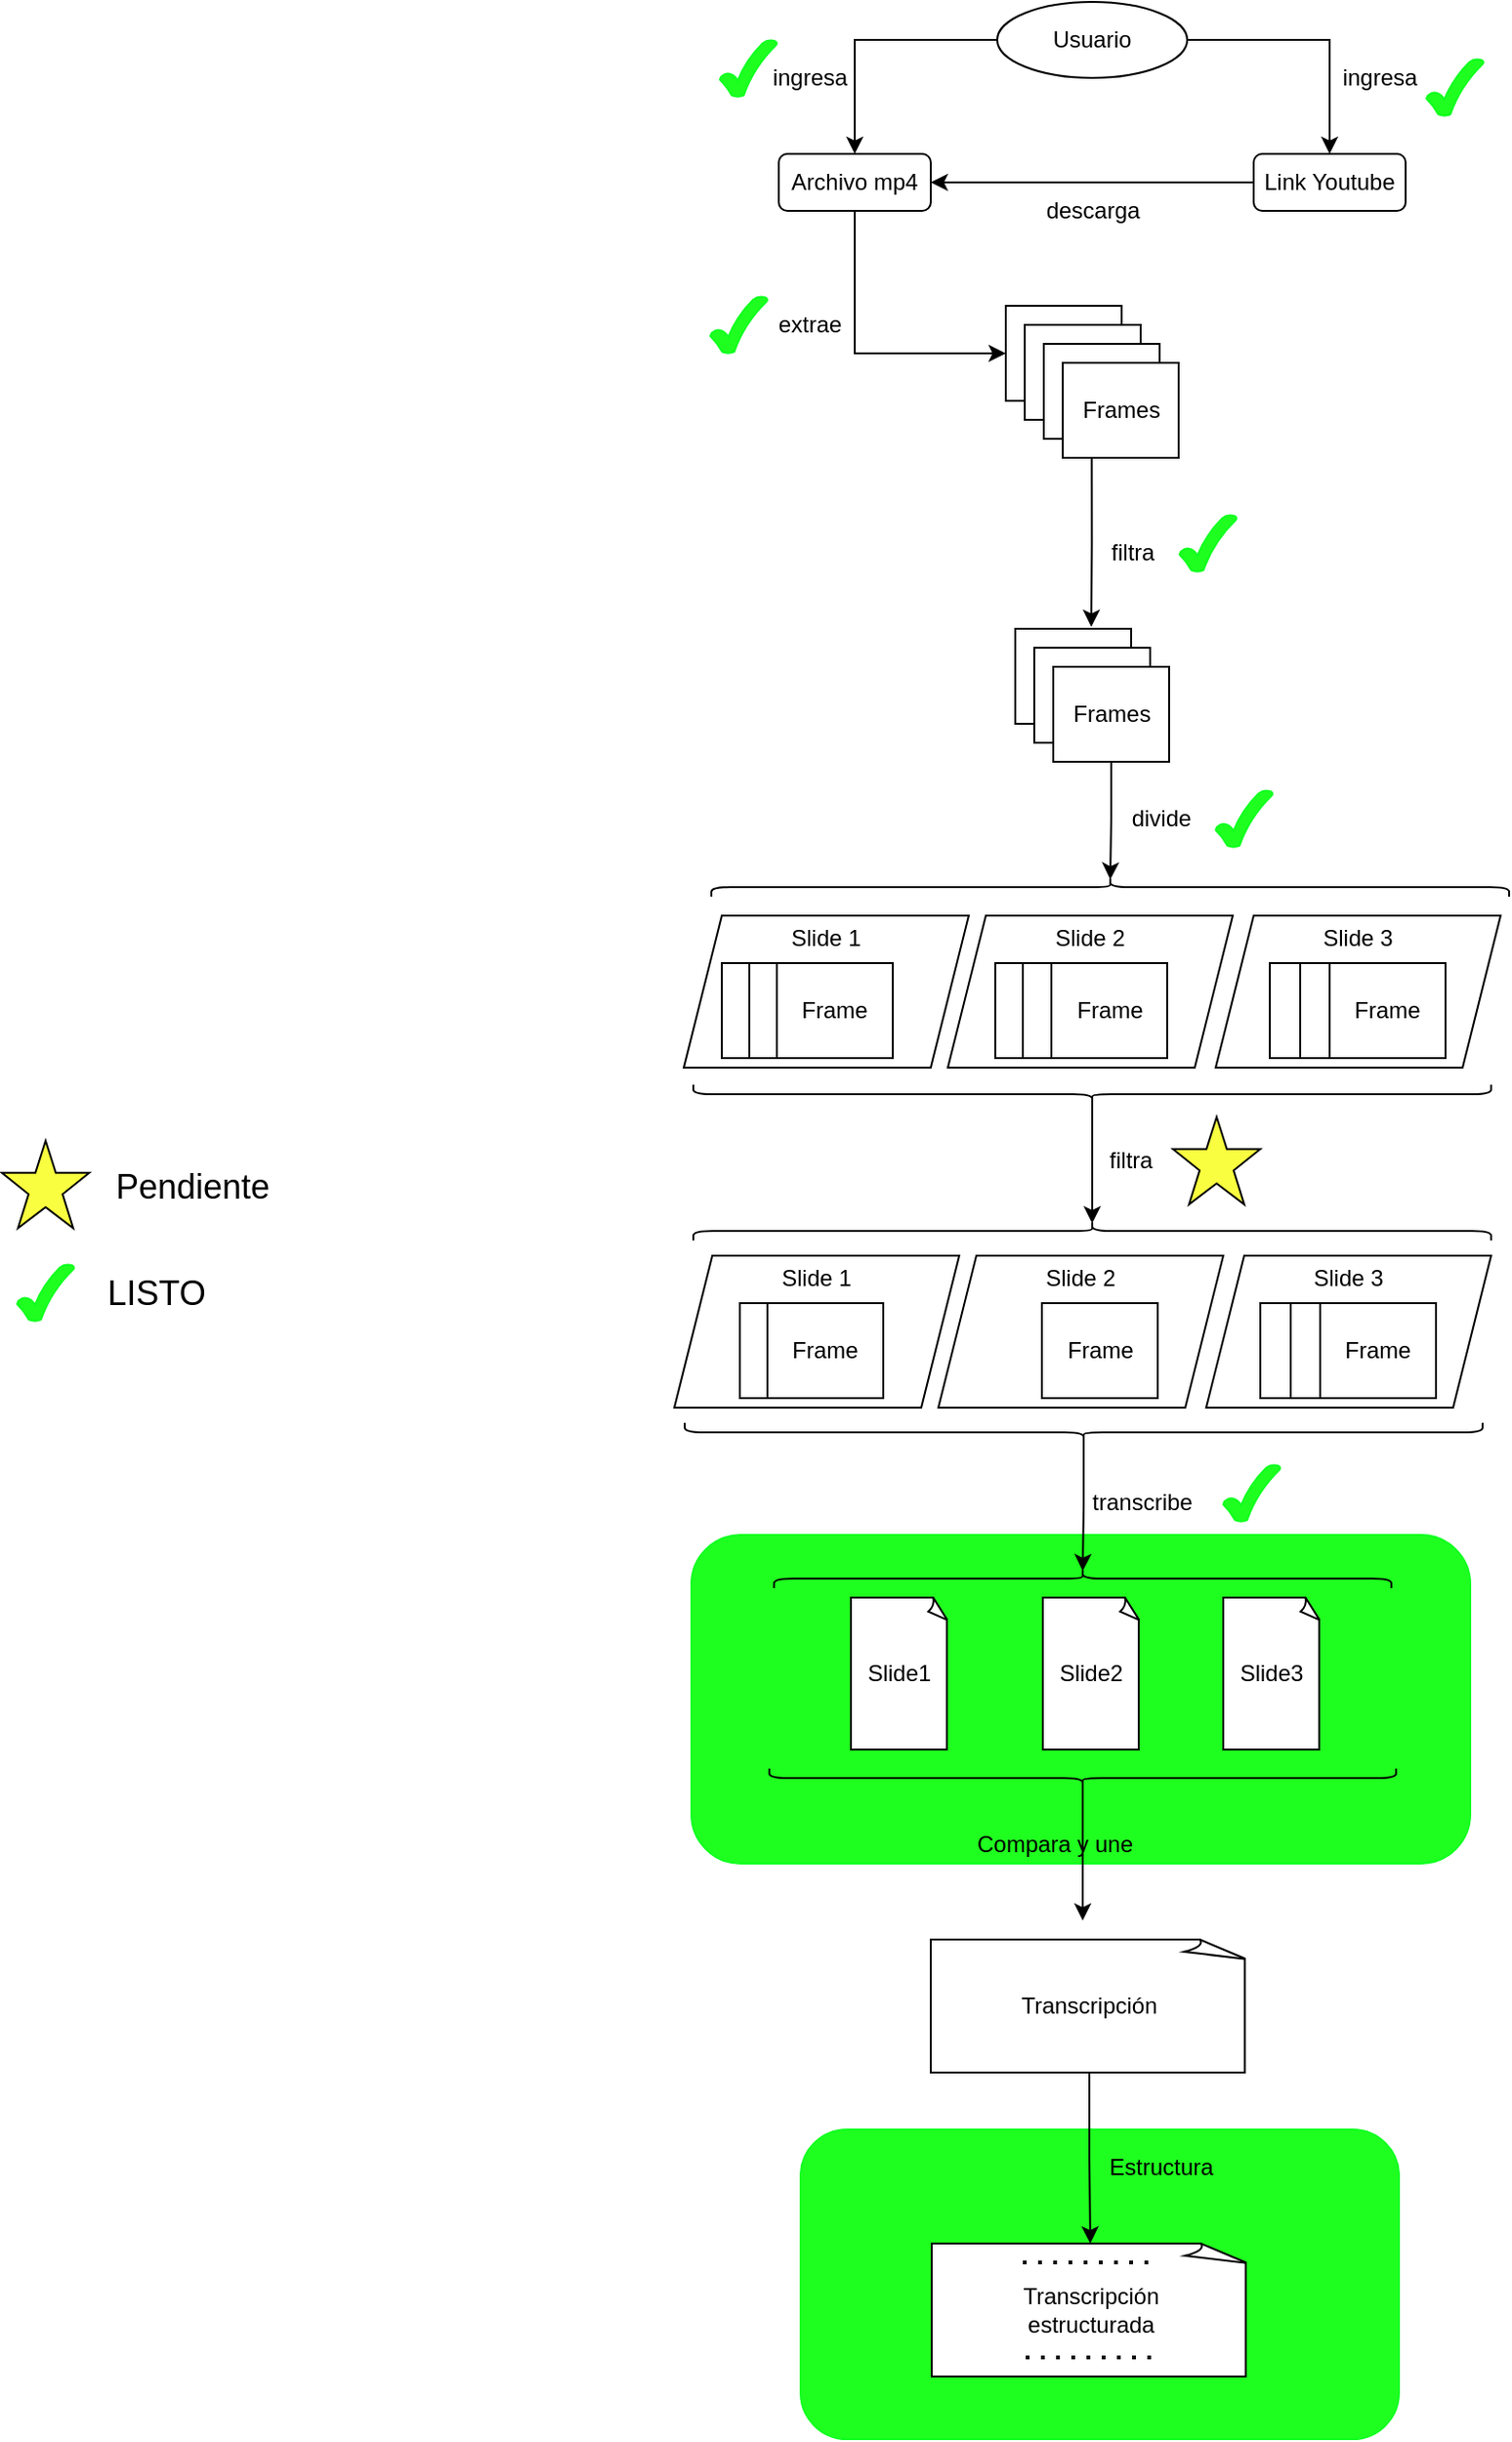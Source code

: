 <mxfile version="18.1.3" type="device"><diagram id="lY2L8Dqwt6Sw2qWBHbSJ" name="Page-1"><mxGraphModel dx="2489" dy="800" grid="1" gridSize="10" guides="1" tooltips="1" connect="1" arrows="1" fold="1" page="1" pageScale="1" pageWidth="827" pageHeight="1169" math="0" shadow="0"><root><mxCell id="0"/><mxCell id="1" parent="0"/><mxCell id="nCp5nltPQEopbxxUBhLR-2" value="" style="rounded=1;whiteSpace=wrap;html=1;strokeColor=#0FFF1F;fillColor=#1FFF1F;" vertex="1" parent="1"><mxGeometry x="260.5" y="1130" width="315" height="163" as="geometry"/></mxCell><mxCell id="RO1w3Dlw9neQbP7xLVaE-13" value="" style="rounded=1;whiteSpace=wrap;html=1;strokeColor=#0FFF1F;fillColor=#1FFF1F;" parent="1" vertex="1"><mxGeometry x="203" y="817" width="410" height="173" as="geometry"/></mxCell><mxCell id="CsPThCFBbrG695YboE_L-19" style="edgeStyle=orthogonalEdgeStyle;rounded=0;orthogonalLoop=1;jettySize=auto;html=1;exitX=0.5;exitY=1;exitDx=0;exitDy=0;entryX=0;entryY=0.5;entryDx=0;entryDy=0;" parent="1" source="CsPThCFBbrG695YboE_L-2" target="CsPThCFBbrG695YboE_L-11" edge="1"><mxGeometry relative="1" as="geometry"/></mxCell><mxCell id="CsPThCFBbrG695YboE_L-2" value="Archivo mp4" style="rounded=1;whiteSpace=wrap;html=1;" parent="1" vertex="1"><mxGeometry x="249" y="90" width="80" height="30" as="geometry"/></mxCell><mxCell id="CsPThCFBbrG695YboE_L-7" style="edgeStyle=orthogonalEdgeStyle;rounded=0;orthogonalLoop=1;jettySize=auto;html=1;exitX=0;exitY=0.5;exitDx=0;exitDy=0;entryX=1;entryY=0.5;entryDx=0;entryDy=0;" parent="1" source="CsPThCFBbrG695YboE_L-3" target="CsPThCFBbrG695YboE_L-2" edge="1"><mxGeometry relative="1" as="geometry"/></mxCell><mxCell id="CsPThCFBbrG695YboE_L-3" value="Link Youtube" style="rounded=1;whiteSpace=wrap;html=1;" parent="1" vertex="1"><mxGeometry x="499" y="90" width="80" height="30" as="geometry"/></mxCell><mxCell id="CsPThCFBbrG695YboE_L-5" style="edgeStyle=orthogonalEdgeStyle;rounded=0;orthogonalLoop=1;jettySize=auto;html=1;exitX=0;exitY=0.5;exitDx=0;exitDy=0;entryX=0.5;entryY=0;entryDx=0;entryDy=0;" parent="1" source="CsPThCFBbrG695YboE_L-4" target="CsPThCFBbrG695YboE_L-2" edge="1"><mxGeometry relative="1" as="geometry"/></mxCell><mxCell id="CsPThCFBbrG695YboE_L-6" style="edgeStyle=orthogonalEdgeStyle;rounded=0;orthogonalLoop=1;jettySize=auto;html=1;exitX=1;exitY=0.5;exitDx=0;exitDy=0;entryX=0.5;entryY=0;entryDx=0;entryDy=0;" parent="1" source="CsPThCFBbrG695YboE_L-4" target="CsPThCFBbrG695YboE_L-3" edge="1"><mxGeometry relative="1" as="geometry"/></mxCell><mxCell id="CsPThCFBbrG695YboE_L-4" value="Usuario" style="ellipse;whiteSpace=wrap;html=1;" parent="1" vertex="1"><mxGeometry x="364" y="10" width="100" height="40" as="geometry"/></mxCell><mxCell id="CsPThCFBbrG695YboE_L-8" value="descarga" style="text;html=1;align=center;verticalAlign=middle;resizable=0;points=[];autosize=1;strokeColor=none;fillColor=none;" parent="1" vertex="1"><mxGeometry x="384" y="110" width="60" height="20" as="geometry"/></mxCell><mxCell id="CsPThCFBbrG695YboE_L-9" value="ingresa" style="text;html=1;align=center;verticalAlign=middle;resizable=0;points=[];autosize=1;strokeColor=none;fillColor=none;" parent="1" vertex="1"><mxGeometry x="240" y="40" width="50" height="20" as="geometry"/></mxCell><mxCell id="CsPThCFBbrG695YboE_L-10" value="ingresa" style="text;html=1;align=center;verticalAlign=middle;resizable=0;points=[];autosize=1;strokeColor=none;fillColor=none;" parent="1" vertex="1"><mxGeometry x="540" y="40" width="50" height="20" as="geometry"/></mxCell><mxCell id="CsPThCFBbrG695YboE_L-11" value="Frames" style="rounded=0;whiteSpace=wrap;html=1;" parent="1" vertex="1"><mxGeometry x="368.5" y="170" width="61" height="50" as="geometry"/></mxCell><mxCell id="CsPThCFBbrG695YboE_L-16" value="Frames" style="rounded=0;whiteSpace=wrap;html=1;" parent="1" vertex="1"><mxGeometry x="378.5" y="180" width="61" height="50" as="geometry"/></mxCell><mxCell id="CsPThCFBbrG695YboE_L-17" value="Frames" style="rounded=0;whiteSpace=wrap;html=1;" parent="1" vertex="1"><mxGeometry x="388.5" y="190" width="61" height="50" as="geometry"/></mxCell><mxCell id="CsPThCFBbrG695YboE_L-27" style="edgeStyle=orthogonalEdgeStyle;rounded=0;orthogonalLoop=1;jettySize=auto;html=1;exitX=0.25;exitY=1;exitDx=0;exitDy=0;entryX=0.656;entryY=-0.02;entryDx=0;entryDy=0;entryPerimeter=0;" parent="1" source="CsPThCFBbrG695YboE_L-18" target="CsPThCFBbrG695YboE_L-22" edge="1"><mxGeometry relative="1" as="geometry"/></mxCell><mxCell id="CsPThCFBbrG695YboE_L-18" value="Frames" style="rounded=0;whiteSpace=wrap;html=1;" parent="1" vertex="1"><mxGeometry x="398.5" y="200" width="61" height="50" as="geometry"/></mxCell><mxCell id="CsPThCFBbrG695YboE_L-20" value="extrae" style="text;html=1;align=center;verticalAlign=middle;resizable=0;points=[];autosize=1;strokeColor=none;fillColor=none;" parent="1" vertex="1"><mxGeometry x="240" y="170" width="50" height="20" as="geometry"/></mxCell><mxCell id="CsPThCFBbrG695YboE_L-22" value="Frames" style="rounded=0;whiteSpace=wrap;html=1;" parent="1" vertex="1"><mxGeometry x="373.5" y="340" width="61" height="50" as="geometry"/></mxCell><mxCell id="CsPThCFBbrG695YboE_L-23" value="Frames" style="rounded=0;whiteSpace=wrap;html=1;" parent="1" vertex="1"><mxGeometry x="383.5" y="350" width="61" height="50" as="geometry"/></mxCell><mxCell id="CsPThCFBbrG695YboE_L-49" style="edgeStyle=orthogonalEdgeStyle;rounded=0;orthogonalLoop=1;jettySize=auto;html=1;exitX=0.5;exitY=1;exitDx=0;exitDy=0;entryX=0.1;entryY=0.5;entryDx=0;entryDy=0;entryPerimeter=0;" parent="1" source="CsPThCFBbrG695YboE_L-24" target="CsPThCFBbrG695YboE_L-48" edge="1"><mxGeometry relative="1" as="geometry"/></mxCell><mxCell id="CsPThCFBbrG695YboE_L-24" value="Frames" style="rounded=0;whiteSpace=wrap;html=1;" parent="1" vertex="1"><mxGeometry x="393.5" y="360" width="61" height="50" as="geometry"/></mxCell><mxCell id="CsPThCFBbrG695YboE_L-28" value="filtra" style="text;html=1;align=center;verticalAlign=middle;resizable=0;points=[];autosize=1;strokeColor=none;fillColor=none;" parent="1" vertex="1"><mxGeometry x="414.5" y="290" width="40" height="20" as="geometry"/></mxCell><mxCell id="CsPThCFBbrG695YboE_L-36" value="Slide 1&lt;br&gt;&lt;br&gt;&lt;br&gt;&lt;br&gt;&lt;br&gt;" style="shape=parallelogram;perimeter=parallelogramPerimeter;whiteSpace=wrap;html=1;fixedSize=1;" parent="1" vertex="1"><mxGeometry x="199" y="491" width="150" height="80" as="geometry"/></mxCell><mxCell id="CsPThCFBbrG695YboE_L-37" value="Frame" style="rounded=0;whiteSpace=wrap;html=1;" parent="1" vertex="1"><mxGeometry x="219" y="516" width="61" height="50" as="geometry"/></mxCell><mxCell id="CsPThCFBbrG695YboE_L-38" value="&lt;span&gt;Slide 2&lt;br&gt;&lt;br&gt;&lt;br&gt;&lt;br&gt;&lt;br&gt;&lt;/span&gt;" style="shape=parallelogram;perimeter=parallelogramPerimeter;whiteSpace=wrap;html=1;fixedSize=1;" parent="1" vertex="1"><mxGeometry x="338" y="491" width="150" height="80" as="geometry"/></mxCell><mxCell id="CsPThCFBbrG695YboE_L-39" value="&lt;span&gt;Slide 3&lt;br&gt;&lt;/span&gt;&lt;br&gt;~&lt;br&gt;&lt;br&gt;&lt;br&gt;" style="shape=parallelogram;perimeter=parallelogramPerimeter;whiteSpace=wrap;html=1;fixedSize=1;" parent="1" vertex="1"><mxGeometry x="479" y="491" width="150" height="80" as="geometry"/></mxCell><mxCell id="CsPThCFBbrG695YboE_L-40" value="Frame" style="rounded=0;whiteSpace=wrap;html=1;" parent="1" vertex="1"><mxGeometry x="233.5" y="516" width="61" height="50" as="geometry"/></mxCell><mxCell id="CsPThCFBbrG695YboE_L-41" value="Frame" style="rounded=0;whiteSpace=wrap;html=1;" parent="1" vertex="1"><mxGeometry x="248" y="516" width="61" height="50" as="geometry"/></mxCell><mxCell id="CsPThCFBbrG695YboE_L-42" value="Frame" style="rounded=0;whiteSpace=wrap;html=1;" parent="1" vertex="1"><mxGeometry x="363" y="516" width="61" height="50" as="geometry"/></mxCell><mxCell id="CsPThCFBbrG695YboE_L-43" value="Frame" style="rounded=0;whiteSpace=wrap;html=1;" parent="1" vertex="1"><mxGeometry x="377.5" y="516" width="61" height="50" as="geometry"/></mxCell><mxCell id="CsPThCFBbrG695YboE_L-44" value="Frame" style="rounded=0;whiteSpace=wrap;html=1;" parent="1" vertex="1"><mxGeometry x="392.5" y="516" width="61" height="50" as="geometry"/></mxCell><mxCell id="CsPThCFBbrG695YboE_L-45" value="&lt;br&gt;" style="rounded=0;whiteSpace=wrap;html=1;" parent="1" vertex="1"><mxGeometry x="507.5" y="516" width="61" height="50" as="geometry"/></mxCell><mxCell id="CsPThCFBbrG695YboE_L-46" value="" style="rounded=0;whiteSpace=wrap;html=1;" parent="1" vertex="1"><mxGeometry x="523.5" y="516" width="61" height="50" as="geometry"/></mxCell><mxCell id="CsPThCFBbrG695YboE_L-47" value="Frame" style="rounded=0;whiteSpace=wrap;html=1;" parent="1" vertex="1"><mxGeometry x="539" y="516" width="61" height="50" as="geometry"/></mxCell><mxCell id="CsPThCFBbrG695YboE_L-48" value="" style="shape=curlyBracket;whiteSpace=wrap;html=1;rounded=1;rotation=90;" parent="1" vertex="1"><mxGeometry x="418.5" y="266" width="10" height="420" as="geometry"/></mxCell><mxCell id="CsPThCFBbrG695YboE_L-50" value="divide" style="text;html=1;align=center;verticalAlign=middle;resizable=0;points=[];autosize=1;strokeColor=none;fillColor=none;" parent="1" vertex="1"><mxGeometry x="425" y="430" width="50" height="20" as="geometry"/></mxCell><mxCell id="CsPThCFBbrG695YboE_L-52" value="Slide 1&lt;br&gt;&lt;br&gt;&lt;br&gt;&lt;br&gt;&lt;br&gt;" style="shape=parallelogram;perimeter=parallelogramPerimeter;whiteSpace=wrap;html=1;fixedSize=1;" parent="1" vertex="1"><mxGeometry x="194" y="670" width="150" height="80" as="geometry"/></mxCell><mxCell id="CsPThCFBbrG695YboE_L-54" value="&lt;span&gt;Slide 2&lt;br&gt;&lt;br&gt;&lt;br&gt;&lt;br&gt;&lt;br&gt;&lt;/span&gt;" style="shape=parallelogram;perimeter=parallelogramPerimeter;whiteSpace=wrap;html=1;fixedSize=1;" parent="1" vertex="1"><mxGeometry x="333" y="670" width="150" height="80" as="geometry"/></mxCell><mxCell id="CsPThCFBbrG695YboE_L-55" value="&lt;span&gt;Slide 3&lt;br&gt;&lt;/span&gt;&lt;br&gt;~&lt;br&gt;&lt;br&gt;&lt;br&gt;" style="shape=parallelogram;perimeter=parallelogramPerimeter;whiteSpace=wrap;html=1;fixedSize=1;" parent="1" vertex="1"><mxGeometry x="474" y="670" width="150" height="80" as="geometry"/></mxCell><mxCell id="CsPThCFBbrG695YboE_L-56" value="Frame" style="rounded=0;whiteSpace=wrap;html=1;" parent="1" vertex="1"><mxGeometry x="228.5" y="695" width="61" height="50" as="geometry"/></mxCell><mxCell id="CsPThCFBbrG695YboE_L-57" value="Frame" style="rounded=0;whiteSpace=wrap;html=1;" parent="1" vertex="1"><mxGeometry x="243" y="695" width="61" height="50" as="geometry"/></mxCell><mxCell id="CsPThCFBbrG695YboE_L-60" value="Frame" style="rounded=0;whiteSpace=wrap;html=1;" parent="1" vertex="1"><mxGeometry x="387.5" y="695" width="61" height="50" as="geometry"/></mxCell><mxCell id="CsPThCFBbrG695YboE_L-61" value="&lt;br&gt;" style="rounded=0;whiteSpace=wrap;html=1;" parent="1" vertex="1"><mxGeometry x="502.5" y="695" width="61" height="50" as="geometry"/></mxCell><mxCell id="CsPThCFBbrG695YboE_L-62" value="" style="rounded=0;whiteSpace=wrap;html=1;" parent="1" vertex="1"><mxGeometry x="518.5" y="695" width="61" height="50" as="geometry"/></mxCell><mxCell id="CsPThCFBbrG695YboE_L-63" value="Frame" style="rounded=0;whiteSpace=wrap;html=1;" parent="1" vertex="1"><mxGeometry x="534" y="695" width="61" height="50" as="geometry"/></mxCell><mxCell id="CsPThCFBbrG695YboE_L-64" value="" style="shape=curlyBracket;whiteSpace=wrap;html=1;rounded=1;rotation=90;" parent="1" vertex="1"><mxGeometry x="409" y="447" width="10" height="420" as="geometry"/></mxCell><mxCell id="CsPThCFBbrG695YboE_L-67" style="edgeStyle=orthogonalEdgeStyle;rounded=0;orthogonalLoop=1;jettySize=auto;html=1;exitX=0.1;exitY=0.5;exitDx=0;exitDy=0;exitPerimeter=0;entryX=0.1;entryY=0.5;entryDx=0;entryDy=0;entryPerimeter=0;" parent="1" source="CsPThCFBbrG695YboE_L-65" target="CsPThCFBbrG695YboE_L-64" edge="1"><mxGeometry relative="1" as="geometry"/></mxCell><mxCell id="CsPThCFBbrG695YboE_L-65" value="" style="shape=curlyBracket;whiteSpace=wrap;html=1;rounded=1;rotation=-90;" parent="1" vertex="1"><mxGeometry x="409" y="375" width="10" height="420" as="geometry"/></mxCell><mxCell id="CsPThCFBbrG695YboE_L-71" value="&lt;span style=&quot;color: rgba(0 , 0 , 0 , 0) ; font-family: monospace ; font-size: 0px&quot;&gt;%3CmxGraphModel%3E%3Croot%3E%3CmxCell%20id%3D%220%22%2F%3E%3CmxCell%20id%3D%221%22%20parent%3D%220%22%2F%3E%3CmxCell%20id%3D%222%22%20value%3D%22filtrar%22%20style%3D%22text%3Bhtml%3D1%3Balign%3Dcenter%3BverticalAlign%3Dmiddle%3Bresizable%3D0%3Bpoints%3D%5B%5D%3Bautosize%3D1%3BstrokeColor%3Dnone%3BfillColor%3Dnone%3B%22%20vertex%3D%221%22%20parent%3D%221%22%3E%3CmxGeometry%20x%3D%22414.5%22%20y%3D%22290%22%20width%3D%2240%22%20height%3D%2220%22%20as%3D%22geometry%22%2F%3E%3C%2FmxCell%3E%3C%2Froot%3E%3C%2FmxGraphModel%3E&lt;/span&gt;" style="text;html=1;align=center;verticalAlign=middle;resizable=0;points=[];autosize=1;strokeColor=none;fillColor=none;" parent="1" vertex="1"><mxGeometry x="440" y="610" width="20" height="20" as="geometry"/></mxCell><mxCell id="CsPThCFBbrG695YboE_L-72" value="filtra" style="text;html=1;align=center;verticalAlign=middle;resizable=0;points=[];autosize=1;strokeColor=none;fillColor=none;" parent="1" vertex="1"><mxGeometry x="414" y="610" width="40" height="20" as="geometry"/></mxCell><mxCell id="CsPThCFBbrG695YboE_L-78" style="edgeStyle=orthogonalEdgeStyle;rounded=0;orthogonalLoop=1;jettySize=auto;html=1;exitX=0.1;exitY=0.5;exitDx=0;exitDy=0;exitPerimeter=0;entryX=0.1;entryY=0.5;entryDx=0;entryDy=0;entryPerimeter=0;" parent="1" source="CsPThCFBbrG695YboE_L-73" target="CsPThCFBbrG695YboE_L-77" edge="1"><mxGeometry relative="1" as="geometry"/></mxCell><mxCell id="CsPThCFBbrG695YboE_L-73" value="" style="shape=curlyBracket;whiteSpace=wrap;html=1;rounded=1;rotation=-90;" parent="1" vertex="1"><mxGeometry x="404.5" y="553" width="10" height="420" as="geometry"/></mxCell><mxCell id="CsPThCFBbrG695YboE_L-74" value="Slide1" style="whiteSpace=wrap;html=1;shape=mxgraph.basic.document" parent="1" vertex="1"><mxGeometry x="287" y="850" width="51" height="80" as="geometry"/></mxCell><mxCell id="CsPThCFBbrG695YboE_L-75" value="Slide2" style="whiteSpace=wrap;html=1;shape=mxgraph.basic.document" parent="1" vertex="1"><mxGeometry x="388" y="850" width="51" height="80" as="geometry"/></mxCell><mxCell id="CsPThCFBbrG695YboE_L-76" value="Slide3" style="whiteSpace=wrap;html=1;shape=mxgraph.basic.document" parent="1" vertex="1"><mxGeometry x="483" y="850" width="51" height="80" as="geometry"/></mxCell><mxCell id="CsPThCFBbrG695YboE_L-77" value="" style="shape=curlyBracket;whiteSpace=wrap;html=1;rounded=1;rotation=90;" parent="1" vertex="1"><mxGeometry x="404" y="677.5" width="10" height="325" as="geometry"/></mxCell><mxCell id="CsPThCFBbrG695YboE_L-79" value="transcribe" style="text;html=1;align=center;verticalAlign=middle;resizable=0;points=[];autosize=1;strokeColor=none;fillColor=none;" parent="1" vertex="1"><mxGeometry x="405" y="790" width="70" height="20" as="geometry"/></mxCell><mxCell id="CsPThCFBbrG695YboE_L-83" style="edgeStyle=orthogonalEdgeStyle;rounded=0;orthogonalLoop=1;jettySize=auto;html=1;exitX=0.1;exitY=0.5;exitDx=0;exitDy=0;exitPerimeter=0;" parent="1" source="CsPThCFBbrG695YboE_L-80" edge="1"><mxGeometry relative="1" as="geometry"><mxPoint x="409" y="1020" as="targetPoint"/></mxGeometry></mxCell><mxCell id="CsPThCFBbrG695YboE_L-80" value="" style="shape=curlyBracket;whiteSpace=wrap;html=1;rounded=1;rotation=-90;" parent="1" vertex="1"><mxGeometry x="404" y="780" width="10" height="330" as="geometry"/></mxCell><mxCell id="CsPThCFBbrG695YboE_L-84" value="Compara y une" style="text;html=1;align=center;verticalAlign=middle;resizable=0;points=[];autosize=1;strokeColor=none;fillColor=none;" parent="1" vertex="1"><mxGeometry x="343.5" y="970" width="100" height="20" as="geometry"/></mxCell><mxCell id="CsPThCFBbrG695YboE_L-90" style="edgeStyle=orthogonalEdgeStyle;rounded=0;orthogonalLoop=1;jettySize=auto;html=1;exitX=0.5;exitY=1;exitDx=0;exitDy=0;exitPerimeter=0;" parent="1" source="CsPThCFBbrG695YboE_L-87" target="CsPThCFBbrG695YboE_L-89" edge="1"><mxGeometry relative="1" as="geometry"/></mxCell><mxCell id="CsPThCFBbrG695YboE_L-87" value="Transcripción" style="whiteSpace=wrap;html=1;shape=mxgraph.basic.document" parent="1" vertex="1"><mxGeometry x="329" y="1030" width="167" height="70" as="geometry"/></mxCell><mxCell id="CsPThCFBbrG695YboE_L-88" value="Estructura" style="text;html=1;align=center;verticalAlign=middle;resizable=0;points=[];autosize=1;strokeColor=none;fillColor=none;" parent="1" vertex="1"><mxGeometry x="415" y="1140" width="70" height="20" as="geometry"/></mxCell><mxCell id="CsPThCFBbrG695YboE_L-89" value="Transcripción&lt;br&gt;estructurada" style="whiteSpace=wrap;html=1;shape=mxgraph.basic.document" parent="1" vertex="1"><mxGeometry x="329.5" y="1190" width="167" height="70" as="geometry"/></mxCell><mxCell id="CsPThCFBbrG695YboE_L-92" value="" style="endArrow=none;dashed=1;html=1;dashPattern=1 3;strokeWidth=2;rounded=0;" parent="1" edge="1"><mxGeometry width="50" height="50" relative="1" as="geometry"><mxPoint x="377.5" y="1200" as="sourcePoint"/><mxPoint x="447.5" y="1200" as="targetPoint"/></mxGeometry></mxCell><mxCell id="CsPThCFBbrG695YboE_L-93" value="" style="endArrow=none;dashed=1;html=1;dashPattern=1 3;strokeWidth=2;rounded=0;" parent="1" edge="1"><mxGeometry width="50" height="50" relative="1" as="geometry"><mxPoint x="379" y="1250" as="sourcePoint"/><mxPoint x="449" y="1250" as="targetPoint"/></mxGeometry></mxCell><mxCell id="RO1w3Dlw9neQbP7xLVaE-4" value="" style="verticalLabelPosition=bottom;verticalAlign=top;html=1;shape=mxgraph.basic.tick;fillColor=#1FFF1F;strokeColor=#0FFF1F;" parent="1" vertex="1"><mxGeometry x="-152" y="674.5" width="30" height="30" as="geometry"/></mxCell><mxCell id="RO1w3Dlw9neQbP7xLVaE-6" value="" style="verticalLabelPosition=bottom;verticalAlign=top;html=1;shape=mxgraph.basic.tick;fillColor=#1FFF1F;strokeColor=#0FFF1F;" parent="1" vertex="1"><mxGeometry x="218" y="30" width="30" height="30" as="geometry"/></mxCell><mxCell id="RO1w3Dlw9neQbP7xLVaE-7" value="" style="verticalLabelPosition=bottom;verticalAlign=top;html=1;shape=mxgraph.basic.tick;fillColor=#1FFF1F;strokeColor=#0FFF1F;" parent="1" vertex="1"><mxGeometry x="590" y="40" width="30" height="30" as="geometry"/></mxCell><mxCell id="RO1w3Dlw9neQbP7xLVaE-8" value="" style="verticalLabelPosition=bottom;verticalAlign=top;html=1;shape=mxgraph.basic.tick;fillColor=#1FFF1F;strokeColor=#0FFF1F;" parent="1" vertex="1"><mxGeometry x="213" y="165" width="30" height="30" as="geometry"/></mxCell><mxCell id="RO1w3Dlw9neQbP7xLVaE-9" value="" style="verticalLabelPosition=bottom;verticalAlign=top;html=1;shape=mxgraph.basic.tick;fillColor=#1FFF1F;strokeColor=#0FFF1F;" parent="1" vertex="1"><mxGeometry x="460" y="280" width="30" height="30" as="geometry"/></mxCell><mxCell id="RO1w3Dlw9neQbP7xLVaE-10" value="" style="verticalLabelPosition=bottom;verticalAlign=top;html=1;shape=mxgraph.basic.tick;fillColor=#1FFF1F;strokeColor=#0FFF1F;" parent="1" vertex="1"><mxGeometry x="479" y="425" width="30" height="30" as="geometry"/></mxCell><mxCell id="nCp5nltPQEopbxxUBhLR-1" value="" style="verticalLabelPosition=bottom;verticalAlign=top;html=1;shape=mxgraph.basic.tick;fillColor=#1FFF1F;strokeColor=#0FFF1F;" vertex="1" parent="1"><mxGeometry x="483" y="780" width="30" height="30" as="geometry"/></mxCell><mxCell id="nCp5nltPQEopbxxUBhLR-4" value="" style="verticalLabelPosition=bottom;verticalAlign=top;html=1;shape=mxgraph.basic.star;fillColor=#F9FF40;" vertex="1" parent="1"><mxGeometry x="456.5" y="597" width="46" height="46" as="geometry"/></mxCell><mxCell id="nCp5nltPQEopbxxUBhLR-5" value="&lt;font style=&quot;font-size: 18px;&quot;&gt;LISTO&lt;/font&gt;" style="text;html=1;align=center;verticalAlign=middle;resizable=0;points=[];autosize=1;strokeColor=none;fillColor=none;" vertex="1" parent="1"><mxGeometry x="-114" y="679.5" width="70" height="20" as="geometry"/></mxCell><mxCell id="nCp5nltPQEopbxxUBhLR-6" value="" style="verticalLabelPosition=bottom;verticalAlign=top;html=1;shape=mxgraph.basic.star;fillColor=#F9FF40;" vertex="1" parent="1"><mxGeometry x="-160" y="609.5" width="46" height="46" as="geometry"/></mxCell><mxCell id="nCp5nltPQEopbxxUBhLR-7" value="&lt;div style=&quot;text-align: center;&quot;&gt;Pendiente&lt;/div&gt;" style="text;whiteSpace=wrap;html=1;fontSize=18;" vertex="1" parent="1"><mxGeometry x="-102" y="617" width="80" height="40" as="geometry"/></mxCell></root></mxGraphModel></diagram></mxfile>